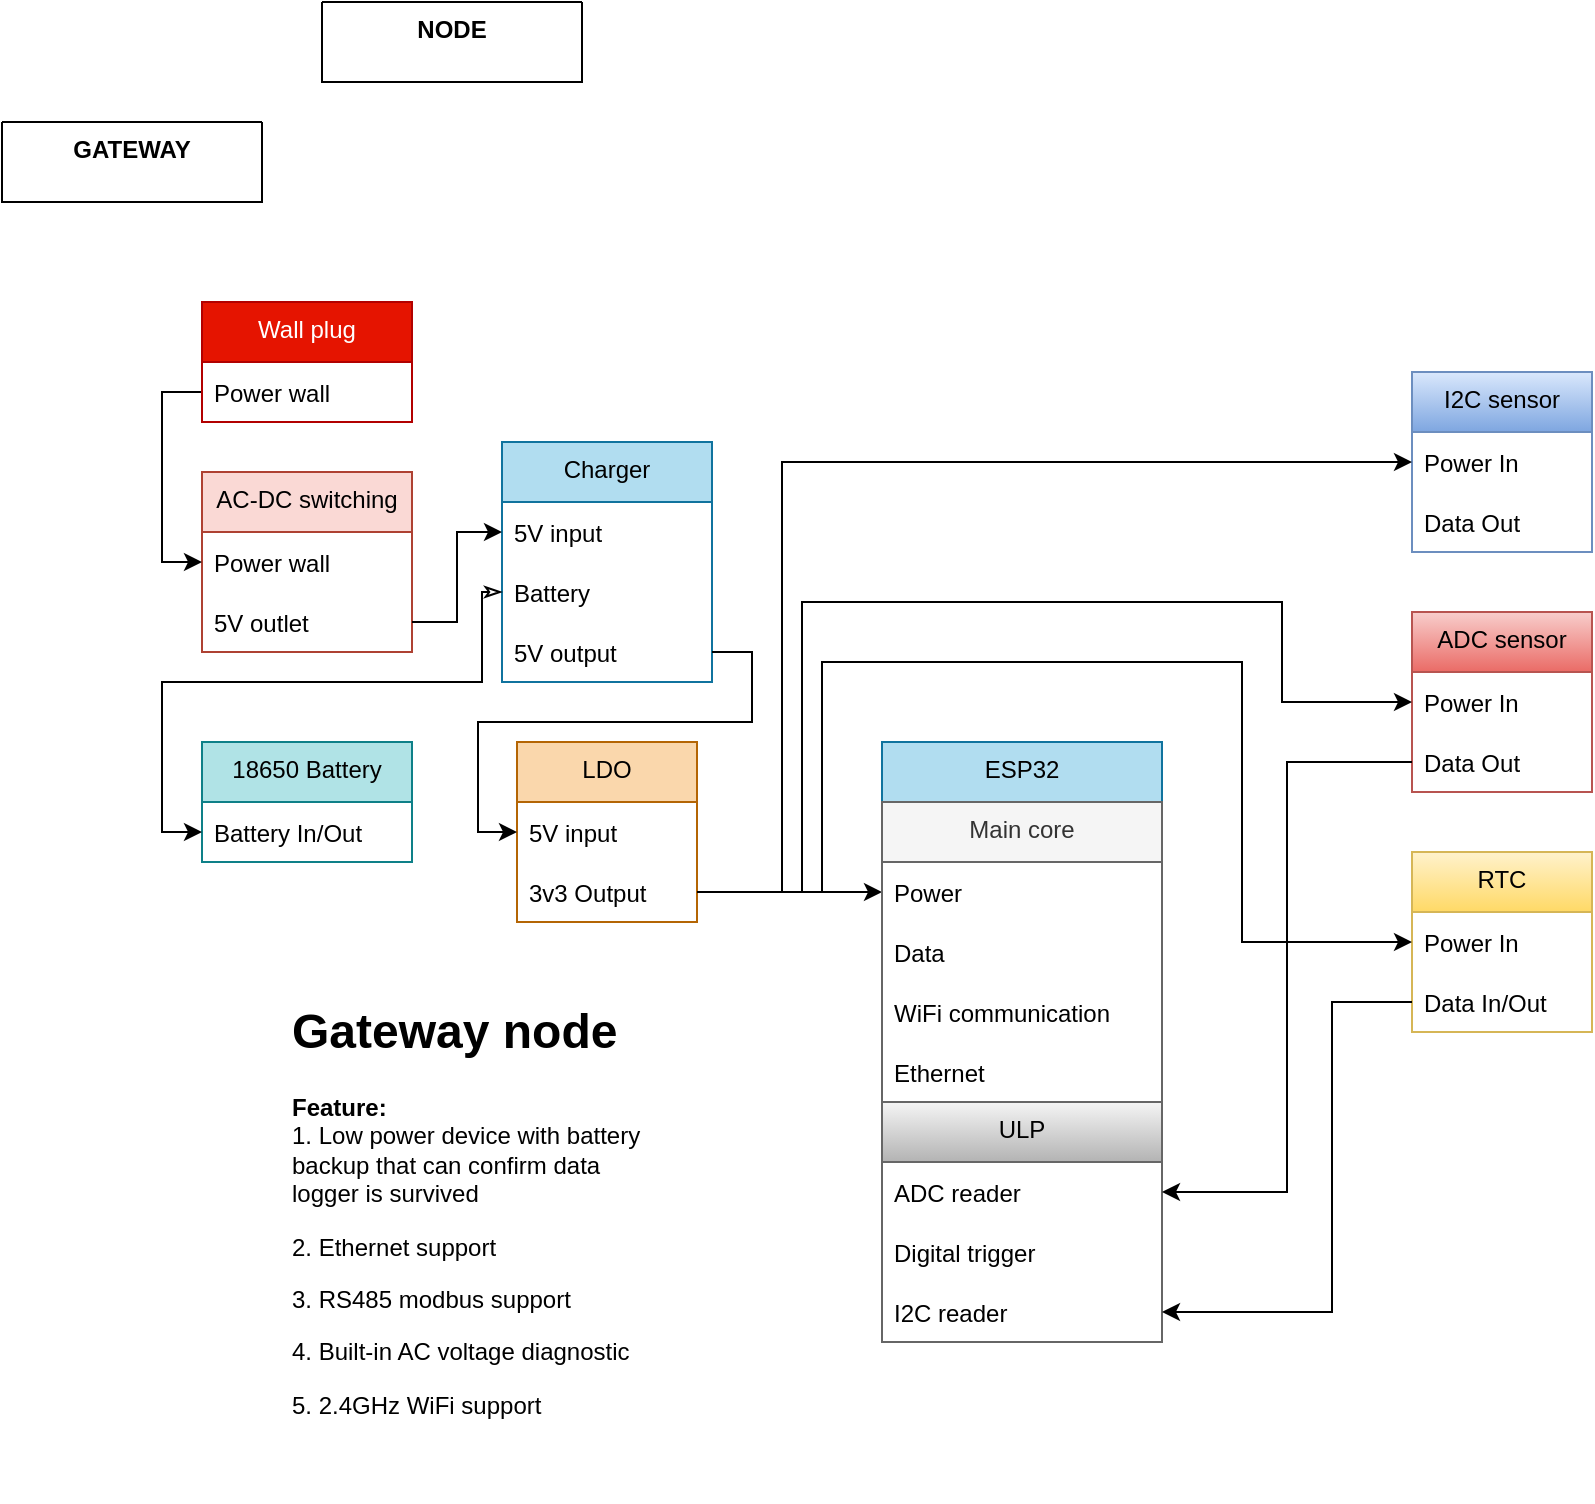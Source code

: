 <mxfile version="15.7.3" type="github" pages="2">
  <diagram name="Page-1" id="e3a06f82-3646-2815-327d-82caf3d4e204">
    <mxGraphModel dx="2734.5" dy="494" grid="1" gridSize="10" guides="1" tooltips="1" connect="1" arrows="1" fold="1" page="1" pageScale="1.5" pageWidth="1169" pageHeight="826" background="none" math="0" shadow="0">
      <root>
        <mxCell id="0" style=";html=1;" />
        <mxCell id="1" style=";html=1;" parent="0" />
        <mxCell id="XMD76RL37pbiU1rt2sJJ-2" value="NODE" style="swimlane;startSize=0;verticalAlign=top;" parent="1" vertex="1" collapsed="1">
          <mxGeometry x="80" y="440" width="130" height="40" as="geometry">
            <mxRectangle x="80" y="440" width="790" height="600" as="alternateBounds" />
          </mxGeometry>
        </mxCell>
        <mxCell id="XMD76RL37pbiU1rt2sJJ-27" value="RTC" style="swimlane;fontStyle=0;childLayout=stackLayout;horizontal=1;startSize=30;horizontalStack=0;resizeParent=1;resizeParentMax=0;resizeLast=0;collapsible=1;marginBottom=0;verticalAlign=top;fillColor=#fff2cc;strokeColor=#d6b656;gradientColor=#ffd966;" parent="XMD76RL37pbiU1rt2sJJ-2" vertex="1">
          <mxGeometry x="645" y="290" width="90" height="90" as="geometry" />
        </mxCell>
        <mxCell id="XMD76RL37pbiU1rt2sJJ-28" value="Power In" style="text;strokeColor=none;fillColor=none;align=left;verticalAlign=middle;spacingLeft=4;spacingRight=4;overflow=hidden;points=[[0,0.5],[1,0.5]];portConstraint=eastwest;rotatable=0;" parent="XMD76RL37pbiU1rt2sJJ-27" vertex="1">
          <mxGeometry y="30" width="90" height="30" as="geometry" />
        </mxCell>
        <mxCell id="XMD76RL37pbiU1rt2sJJ-29" value="Data In/Out" style="text;strokeColor=none;fillColor=none;align=left;verticalAlign=middle;spacingLeft=4;spacingRight=4;overflow=hidden;points=[[0,0.5],[1,0.5]];portConstraint=eastwest;rotatable=0;" parent="XMD76RL37pbiU1rt2sJJ-27" vertex="1">
          <mxGeometry y="60" width="90" height="30" as="geometry" />
        </mxCell>
        <mxCell id="XMD76RL37pbiU1rt2sJJ-34" value="LDO" style="swimlane;fontStyle=0;childLayout=stackLayout;horizontal=1;startSize=30;horizontalStack=0;resizeParent=1;resizeParentMax=0;resizeLast=0;collapsible=1;marginBottom=0;verticalAlign=top;fillColor=#fad7ac;strokeColor=#b46504;" parent="XMD76RL37pbiU1rt2sJJ-2" vertex="1">
          <mxGeometry x="205" y="235" width="90" height="90" as="geometry" />
        </mxCell>
        <mxCell id="XMD76RL37pbiU1rt2sJJ-35" value="3-4.2v Input" style="text;strokeColor=none;fillColor=none;align=left;verticalAlign=middle;spacingLeft=4;spacingRight=4;overflow=hidden;points=[[0,0.5],[1,0.5]];portConstraint=eastwest;rotatable=0;" parent="XMD76RL37pbiU1rt2sJJ-34" vertex="1">
          <mxGeometry y="30" width="90" height="30" as="geometry" />
        </mxCell>
        <mxCell id="XMD76RL37pbiU1rt2sJJ-36" value="3v3 Output" style="text;strokeColor=none;fillColor=none;align=left;verticalAlign=middle;spacingLeft=4;spacingRight=4;overflow=hidden;points=[[0,0.5],[1,0.5]];portConstraint=eastwest;rotatable=0;" parent="XMD76RL37pbiU1rt2sJJ-34" vertex="1">
          <mxGeometry y="60" width="90" height="30" as="geometry" />
        </mxCell>
        <mxCell id="XMD76RL37pbiU1rt2sJJ-54" value="18650 Battery" style="swimlane;fontStyle=0;childLayout=stackLayout;horizontal=1;startSize=30;horizontalStack=0;resizeParent=1;resizeParentMax=0;resizeLast=0;collapsible=1;marginBottom=0;verticalAlign=top;fillColor=#fad9d5;strokeColor=#ae4132;" parent="XMD76RL37pbiU1rt2sJJ-2" vertex="1">
          <mxGeometry x="40" y="235" width="105" height="90" as="geometry" />
        </mxCell>
        <mxCell id="XMD76RL37pbiU1rt2sJJ-55" value="Power In" style="text;strokeColor=none;fillColor=none;align=left;verticalAlign=middle;spacingLeft=4;spacingRight=4;overflow=hidden;points=[[0,0.5],[1,0.5]];portConstraint=eastwest;rotatable=0;" parent="XMD76RL37pbiU1rt2sJJ-54" vertex="1">
          <mxGeometry y="30" width="105" height="30" as="geometry" />
        </mxCell>
        <mxCell id="XMD76RL37pbiU1rt2sJJ-56" value="Power out" style="text;strokeColor=none;fillColor=none;align=left;verticalAlign=middle;spacingLeft=4;spacingRight=4;overflow=hidden;points=[[0,0.5],[1,0.5]];portConstraint=eastwest;rotatable=0;" parent="XMD76RL37pbiU1rt2sJJ-54" vertex="1">
          <mxGeometry y="60" width="105" height="30" as="geometry" />
        </mxCell>
        <mxCell id="XMD76RL37pbiU1rt2sJJ-57" value="ADC sensor" style="swimlane;fontStyle=0;childLayout=stackLayout;horizontal=1;startSize=30;horizontalStack=0;resizeParent=1;resizeParentMax=0;resizeLast=0;collapsible=1;marginBottom=0;verticalAlign=top;fillColor=#f8cecc;strokeColor=#b85450;gradientColor=#ea6b66;" parent="XMD76RL37pbiU1rt2sJJ-2" vertex="1">
          <mxGeometry x="645" y="170" width="90" height="90" as="geometry" />
        </mxCell>
        <mxCell id="XMD76RL37pbiU1rt2sJJ-58" value="Power In" style="text;strokeColor=none;fillColor=none;align=left;verticalAlign=middle;spacingLeft=4;spacingRight=4;overflow=hidden;points=[[0,0.5],[1,0.5]];portConstraint=eastwest;rotatable=0;" parent="XMD76RL37pbiU1rt2sJJ-57" vertex="1">
          <mxGeometry y="30" width="90" height="30" as="geometry" />
        </mxCell>
        <mxCell id="XMD76RL37pbiU1rt2sJJ-59" value="Data Out" style="text;strokeColor=none;fillColor=none;align=left;verticalAlign=middle;spacingLeft=4;spacingRight=4;overflow=hidden;points=[[0,0.5],[1,0.5]];portConstraint=eastwest;rotatable=0;" parent="XMD76RL37pbiU1rt2sJJ-57" vertex="1">
          <mxGeometry y="60" width="90" height="30" as="geometry" />
        </mxCell>
        <mxCell id="XMD76RL37pbiU1rt2sJJ-61" value="I2C sensor" style="swimlane;fontStyle=0;childLayout=stackLayout;horizontal=1;startSize=30;horizontalStack=0;resizeParent=1;resizeParentMax=0;resizeLast=0;collapsible=1;marginBottom=0;verticalAlign=top;fillColor=#dae8fc;strokeColor=#6c8ebf;gradientColor=#7ea6e0;" parent="XMD76RL37pbiU1rt2sJJ-2" vertex="1">
          <mxGeometry x="645" y="50" width="90" height="90" as="geometry" />
        </mxCell>
        <mxCell id="XMD76RL37pbiU1rt2sJJ-62" value="Power In" style="text;strokeColor=none;fillColor=none;align=left;verticalAlign=middle;spacingLeft=4;spacingRight=4;overflow=hidden;points=[[0,0.5],[1,0.5]];portConstraint=eastwest;rotatable=0;" parent="XMD76RL37pbiU1rt2sJJ-61" vertex="1">
          <mxGeometry y="30" width="90" height="30" as="geometry" />
        </mxCell>
        <mxCell id="XMD76RL37pbiU1rt2sJJ-63" value="Data Out" style="text;strokeColor=none;fillColor=none;align=left;verticalAlign=middle;spacingLeft=4;spacingRight=4;overflow=hidden;points=[[0,0.5],[1,0.5]];portConstraint=eastwest;rotatable=0;" parent="XMD76RL37pbiU1rt2sJJ-61" vertex="1">
          <mxGeometry y="60" width="90" height="30" as="geometry" />
        </mxCell>
        <mxCell id="XMD76RL37pbiU1rt2sJJ-65" value="" style="edgeStyle=orthogonalEdgeStyle;rounded=0;orthogonalLoop=1;jettySize=auto;html=1;entryX=0;entryY=0.5;entryDx=0;entryDy=0;" parent="XMD76RL37pbiU1rt2sJJ-2" source="XMD76RL37pbiU1rt2sJJ-56" target="XMD76RL37pbiU1rt2sJJ-35" edge="1">
          <mxGeometry relative="1" as="geometry" />
        </mxCell>
        <mxCell id="XMD76RL37pbiU1rt2sJJ-66" value="Mosfet" style="swimlane;fontStyle=0;childLayout=stackLayout;horizontal=1;startSize=30;horizontalStack=0;resizeParent=1;resizeParentMax=0;resizeLast=0;collapsible=1;marginBottom=0;verticalAlign=top;fillColor=#d0cee2;strokeColor=#56517e;" parent="XMD76RL37pbiU1rt2sJJ-2" vertex="1">
          <mxGeometry x="405" y="35" width="90" height="120" as="geometry" />
        </mxCell>
        <mxCell id="XMD76RL37pbiU1rt2sJJ-67" value="Power In" style="text;strokeColor=none;fillColor=none;align=left;verticalAlign=middle;spacingLeft=4;spacingRight=4;overflow=hidden;points=[[0,0.5],[1,0.5]];portConstraint=eastwest;rotatable=0;" parent="XMD76RL37pbiU1rt2sJJ-66" vertex="1">
          <mxGeometry y="30" width="90" height="30" as="geometry" />
        </mxCell>
        <mxCell id="XMD76RL37pbiU1rt2sJJ-69" value="Trigger" style="text;strokeColor=none;fillColor=none;align=left;verticalAlign=middle;spacingLeft=4;spacingRight=4;overflow=hidden;points=[[0,0.5],[1,0.5]];portConstraint=eastwest;rotatable=0;" parent="XMD76RL37pbiU1rt2sJJ-66" vertex="1">
          <mxGeometry y="60" width="90" height="30" as="geometry" />
        </mxCell>
        <mxCell id="XMD76RL37pbiU1rt2sJJ-68" value="Power out" style="text;strokeColor=none;fillColor=none;align=left;verticalAlign=middle;spacingLeft=4;spacingRight=4;overflow=hidden;points=[[0,0.5],[1,0.5]];portConstraint=eastwest;rotatable=0;" parent="XMD76RL37pbiU1rt2sJJ-66" vertex="1">
          <mxGeometry y="90" width="90" height="30" as="geometry" />
        </mxCell>
        <mxCell id="XMD76RL37pbiU1rt2sJJ-70" style="edgeStyle=orthogonalEdgeStyle;rounded=0;orthogonalLoop=1;jettySize=auto;html=1;exitX=1;exitY=0.5;exitDx=0;exitDy=0;" parent="XMD76RL37pbiU1rt2sJJ-2" source="XMD76RL37pbiU1rt2sJJ-68" target="XMD76RL37pbiU1rt2sJJ-62" edge="1">
          <mxGeometry relative="1" as="geometry" />
        </mxCell>
        <mxCell id="XMD76RL37pbiU1rt2sJJ-71" style="edgeStyle=orthogonalEdgeStyle;rounded=0;orthogonalLoop=1;jettySize=auto;html=1;exitX=1;exitY=0.5;exitDx=0;exitDy=0;entryX=0;entryY=0.5;entryDx=0;entryDy=0;" parent="XMD76RL37pbiU1rt2sJJ-2" source="XMD76RL37pbiU1rt2sJJ-68" target="XMD76RL37pbiU1rt2sJJ-58" edge="1">
          <mxGeometry relative="1" as="geometry" />
        </mxCell>
        <mxCell id="XMD76RL37pbiU1rt2sJJ-72" style="edgeStyle=orthogonalEdgeStyle;rounded=0;orthogonalLoop=1;jettySize=auto;html=1;exitX=1;exitY=0.5;exitDx=0;exitDy=0;" parent="XMD76RL37pbiU1rt2sJJ-2" source="XMD76RL37pbiU1rt2sJJ-68" target="XMD76RL37pbiU1rt2sJJ-28" edge="1">
          <mxGeometry relative="1" as="geometry">
            <Array as="points">
              <mxPoint x="545" y="140" />
              <mxPoint x="545" y="335" />
            </Array>
          </mxGeometry>
        </mxCell>
        <mxCell id="XMD76RL37pbiU1rt2sJJ-73" style="edgeStyle=orthogonalEdgeStyle;rounded=0;orthogonalLoop=1;jettySize=auto;html=1;exitX=1;exitY=0.5;exitDx=0;exitDy=0;entryX=0;entryY=0.5;entryDx=0;entryDy=0;" parent="XMD76RL37pbiU1rt2sJJ-2" source="XMD76RL37pbiU1rt2sJJ-36" target="XMD76RL37pbiU1rt2sJJ-32" edge="1">
          <mxGeometry relative="1" as="geometry" />
        </mxCell>
        <mxCell id="XMD76RL37pbiU1rt2sJJ-74" value="ESP32" style="swimlane;fontStyle=0;childLayout=stackLayout;horizontal=1;startSize=30;horizontalStack=0;resizeParent=1;resizeParentMax=0;resizeLast=0;collapsible=1;marginBottom=0;verticalAlign=top;fillColor=#b1ddf0;strokeColor=#10739e;" parent="XMD76RL37pbiU1rt2sJJ-2" vertex="1">
          <mxGeometry x="380" y="235" width="140" height="300" as="geometry">
            <mxRectangle x="395" y="860" width="70" height="30" as="alternateBounds" />
          </mxGeometry>
        </mxCell>
        <mxCell id="XMD76RL37pbiU1rt2sJJ-31" value="Main core" style="swimlane;fontStyle=0;childLayout=stackLayout;horizontal=1;startSize=30;horizontalStack=0;resizeParent=1;resizeParentMax=0;resizeLast=0;collapsible=1;marginBottom=0;verticalAlign=top;fillColor=#f5f5f5;fontColor=#333333;strokeColor=#666666;" parent="XMD76RL37pbiU1rt2sJJ-74" vertex="1">
          <mxGeometry y="30" width="140" height="150" as="geometry">
            <mxRectangle y="30" width="140" height="30" as="alternateBounds" />
          </mxGeometry>
        </mxCell>
        <mxCell id="XMD76RL37pbiU1rt2sJJ-32" value="Power" style="text;strokeColor=none;fillColor=none;align=left;verticalAlign=middle;spacingLeft=4;spacingRight=4;overflow=hidden;points=[[0,0.5],[1,0.5]];portConstraint=eastwest;rotatable=0;" parent="XMD76RL37pbiU1rt2sJJ-31" vertex="1">
          <mxGeometry y="30" width="140" height="30" as="geometry" />
        </mxCell>
        <mxCell id="XMD76RL37pbiU1rt2sJJ-33" value="Data" style="text;strokeColor=none;fillColor=none;align=left;verticalAlign=middle;spacingLeft=4;spacingRight=4;overflow=hidden;points=[[0,0.5],[1,0.5]];portConstraint=eastwest;rotatable=0;" parent="XMD76RL37pbiU1rt2sJJ-31" vertex="1">
          <mxGeometry y="60" width="140" height="30" as="geometry" />
        </mxCell>
        <mxCell id="XMD76RL37pbiU1rt2sJJ-85" value="WiFi communication" style="text;strokeColor=none;fillColor=none;align=left;verticalAlign=middle;spacingLeft=4;spacingRight=4;overflow=hidden;points=[[0,0.5],[1,0.5]];portConstraint=eastwest;rotatable=0;" parent="XMD76RL37pbiU1rt2sJJ-31" vertex="1">
          <mxGeometry y="90" width="140" height="30" as="geometry" />
        </mxCell>
        <mxCell id="XMD76RL37pbiU1rt2sJJ-86" value="List Item" style="text;strokeColor=none;fillColor=none;align=left;verticalAlign=middle;spacingLeft=4;spacingRight=4;overflow=hidden;points=[[0,0.5],[1,0.5]];portConstraint=eastwest;rotatable=0;" parent="XMD76RL37pbiU1rt2sJJ-31" vertex="1">
          <mxGeometry y="120" width="140" height="30" as="geometry" />
        </mxCell>
        <mxCell id="XMD76RL37pbiU1rt2sJJ-81" value="ULP" style="swimlane;fontStyle=0;childLayout=stackLayout;horizontal=1;startSize=30;horizontalStack=0;resizeParent=1;resizeParentMax=0;resizeLast=0;collapsible=1;marginBottom=0;verticalAlign=top;fillColor=#f5f5f5;gradientColor=#b3b3b3;strokeColor=#666666;" parent="XMD76RL37pbiU1rt2sJJ-74" vertex="1">
          <mxGeometry y="180" width="140" height="120" as="geometry" />
        </mxCell>
        <mxCell id="XMD76RL37pbiU1rt2sJJ-82" value="ADC reader" style="text;strokeColor=none;fillColor=none;align=left;verticalAlign=middle;spacingLeft=4;spacingRight=4;overflow=hidden;points=[[0,0.5],[1,0.5]];portConstraint=eastwest;rotatable=0;" parent="XMD76RL37pbiU1rt2sJJ-81" vertex="1">
          <mxGeometry y="30" width="140" height="30" as="geometry" />
        </mxCell>
        <mxCell id="XMD76RL37pbiU1rt2sJJ-83" value="Digital trigger" style="text;strokeColor=none;fillColor=none;align=left;verticalAlign=middle;spacingLeft=4;spacingRight=4;overflow=hidden;points=[[0,0.5],[1,0.5]];portConstraint=eastwest;rotatable=0;" parent="XMD76RL37pbiU1rt2sJJ-81" vertex="1">
          <mxGeometry y="60" width="140" height="30" as="geometry" />
        </mxCell>
        <mxCell id="XMD76RL37pbiU1rt2sJJ-84" value="I2C reader" style="text;strokeColor=none;fillColor=none;align=left;verticalAlign=middle;spacingLeft=4;spacingRight=4;overflow=hidden;points=[[0,0.5],[1,0.5]];portConstraint=eastwest;rotatable=0;" parent="XMD76RL37pbiU1rt2sJJ-81" vertex="1">
          <mxGeometry y="90" width="140" height="30" as="geometry" />
        </mxCell>
        <mxCell id="XMD76RL37pbiU1rt2sJJ-80" style="edgeStyle=orthogonalEdgeStyle;rounded=0;orthogonalLoop=1;jettySize=auto;html=1;exitX=1;exitY=0.5;exitDx=0;exitDy=0;entryX=0;entryY=0.5;entryDx=0;entryDy=0;" parent="XMD76RL37pbiU1rt2sJJ-2" source="XMD76RL37pbiU1rt2sJJ-36" target="XMD76RL37pbiU1rt2sJJ-67" edge="1">
          <mxGeometry relative="1" as="geometry">
            <Array as="points">
              <mxPoint x="325" y="310" />
              <mxPoint x="325" y="80" />
            </Array>
          </mxGeometry>
        </mxCell>
        <mxCell id="XMD76RL37pbiU1rt2sJJ-87" style="edgeStyle=orthogonalEdgeStyle;rounded=0;orthogonalLoop=1;jettySize=auto;html=1;entryX=0;entryY=0.5;entryDx=0;entryDy=0;" parent="XMD76RL37pbiU1rt2sJJ-2" source="XMD76RL37pbiU1rt2sJJ-83" target="XMD76RL37pbiU1rt2sJJ-69" edge="1">
          <mxGeometry relative="1" as="geometry" />
        </mxCell>
        <mxCell id="XMD76RL37pbiU1rt2sJJ-88" style="edgeStyle=orthogonalEdgeStyle;rounded=0;orthogonalLoop=1;jettySize=auto;html=1;exitX=0;exitY=0.5;exitDx=0;exitDy=0;entryX=1;entryY=0.5;entryDx=0;entryDy=0;" parent="XMD76RL37pbiU1rt2sJJ-2" source="XMD76RL37pbiU1rt2sJJ-59" target="XMD76RL37pbiU1rt2sJJ-82" edge="1">
          <mxGeometry relative="1" as="geometry" />
        </mxCell>
        <mxCell id="XMD76RL37pbiU1rt2sJJ-89" style="edgeStyle=orthogonalEdgeStyle;rounded=0;orthogonalLoop=1;jettySize=auto;html=1;" parent="XMD76RL37pbiU1rt2sJJ-2" source="XMD76RL37pbiU1rt2sJJ-29" target="XMD76RL37pbiU1rt2sJJ-84" edge="1">
          <mxGeometry relative="1" as="geometry">
            <Array as="points">
              <mxPoint x="605" y="365" />
              <mxPoint x="605" y="520" />
            </Array>
          </mxGeometry>
        </mxCell>
        <mxCell id="XMD76RL37pbiU1rt2sJJ-91" value="&lt;h1&gt;Sensor node&lt;/h1&gt;&lt;p&gt;&lt;b&gt;Feature:&amp;nbsp;&lt;/b&gt;&lt;br&gt;1. Ultra low power device&amp;nbsp;&lt;br&gt;Only single cell of 18650 can last long 1 year&lt;/p&gt;&lt;p&gt;2. Easy&amp;nbsp; to install. No need to wiring to main power&lt;/p&gt;&lt;p&gt;3. Various sensor available, such as CO2 sensor,&amp;nbsp;&lt;/p&gt;" style="text;html=1;strokeColor=none;fillColor=none;spacing=5;spacingTop=-20;whiteSpace=wrap;overflow=hidden;rounded=0;verticalAlign=top;" parent="XMD76RL37pbiU1rt2sJJ-2" vertex="1">
          <mxGeometry x="80" y="360" width="190" height="200" as="geometry" />
        </mxCell>
        <mxCell id="BbWSfJnTRF37Q9F3cxFi-1" value="GATEWAY" style="swimlane;startSize=0;verticalAlign=top;" vertex="1" collapsed="1" parent="1">
          <mxGeometry x="-80" y="500" width="130" height="40" as="geometry">
            <mxRectangle x="-40" y="540" width="790" height="600" as="alternateBounds" />
          </mxGeometry>
        </mxCell>
        <mxCell id="BbWSfJnTRF37Q9F3cxFi-2" value="RTC" style="swimlane;fontStyle=0;childLayout=stackLayout;horizontal=1;startSize=30;horizontalStack=0;resizeParent=1;resizeParentMax=0;resizeLast=0;collapsible=1;marginBottom=0;verticalAlign=top;fillColor=#fff2cc;strokeColor=#d6b656;gradientColor=#ffd966;" vertex="1" parent="1">
          <mxGeometry x="625" y="865" width="90" height="90" as="geometry" />
        </mxCell>
        <mxCell id="BbWSfJnTRF37Q9F3cxFi-3" value="Power In" style="text;strokeColor=none;fillColor=none;align=left;verticalAlign=middle;spacingLeft=4;spacingRight=4;overflow=hidden;points=[[0,0.5],[1,0.5]];portConstraint=eastwest;rotatable=0;" vertex="1" parent="BbWSfJnTRF37Q9F3cxFi-2">
          <mxGeometry y="30" width="90" height="30" as="geometry" />
        </mxCell>
        <mxCell id="BbWSfJnTRF37Q9F3cxFi-4" value="Data In/Out" style="text;strokeColor=none;fillColor=none;align=left;verticalAlign=middle;spacingLeft=4;spacingRight=4;overflow=hidden;points=[[0,0.5],[1,0.5]];portConstraint=eastwest;rotatable=0;" vertex="1" parent="BbWSfJnTRF37Q9F3cxFi-2">
          <mxGeometry y="60" width="90" height="30" as="geometry" />
        </mxCell>
        <mxCell id="BbWSfJnTRF37Q9F3cxFi-5" value="LDO" style="swimlane;fontStyle=0;childLayout=stackLayout;horizontal=1;startSize=30;horizontalStack=0;resizeParent=1;resizeParentMax=0;resizeLast=0;collapsible=1;marginBottom=0;verticalAlign=top;fillColor=#fad7ac;strokeColor=#b46504;" vertex="1" parent="1">
          <mxGeometry x="177.5" y="810" width="90" height="90" as="geometry" />
        </mxCell>
        <mxCell id="BbWSfJnTRF37Q9F3cxFi-6" value="5V input" style="text;strokeColor=none;fillColor=none;align=left;verticalAlign=middle;spacingLeft=4;spacingRight=4;overflow=hidden;points=[[0,0.5],[1,0.5]];portConstraint=eastwest;rotatable=0;" vertex="1" parent="BbWSfJnTRF37Q9F3cxFi-5">
          <mxGeometry y="30" width="90" height="30" as="geometry" />
        </mxCell>
        <mxCell id="BbWSfJnTRF37Q9F3cxFi-7" value="3v3 Output" style="text;strokeColor=none;fillColor=none;align=left;verticalAlign=middle;spacingLeft=4;spacingRight=4;overflow=hidden;points=[[0,0.5],[1,0.5]];portConstraint=eastwest;rotatable=0;" vertex="1" parent="BbWSfJnTRF37Q9F3cxFi-5">
          <mxGeometry y="60" width="90" height="30" as="geometry" />
        </mxCell>
        <mxCell id="BbWSfJnTRF37Q9F3cxFi-8" value="18650 Battery" style="swimlane;fontStyle=0;childLayout=stackLayout;horizontal=1;startSize=30;horizontalStack=0;resizeParent=1;resizeParentMax=0;resizeLast=0;collapsible=1;marginBottom=0;verticalAlign=top;fillColor=#b0e3e6;strokeColor=#0e8088;" vertex="1" parent="1">
          <mxGeometry x="20" y="810" width="105" height="60" as="geometry" />
        </mxCell>
        <mxCell id="BbWSfJnTRF37Q9F3cxFi-10" value="Battery In/Out" style="text;strokeColor=none;fillColor=none;align=left;verticalAlign=middle;spacingLeft=4;spacingRight=4;overflow=hidden;points=[[0,0.5],[1,0.5]];portConstraint=eastwest;rotatable=0;" vertex="1" parent="BbWSfJnTRF37Q9F3cxFi-8">
          <mxGeometry y="30" width="105" height="30" as="geometry" />
        </mxCell>
        <mxCell id="BbWSfJnTRF37Q9F3cxFi-11" value="ADC sensor" style="swimlane;fontStyle=0;childLayout=stackLayout;horizontal=1;startSize=30;horizontalStack=0;resizeParent=1;resizeParentMax=0;resizeLast=0;collapsible=1;marginBottom=0;verticalAlign=top;fillColor=#f8cecc;strokeColor=#b85450;gradientColor=#ea6b66;" vertex="1" parent="1">
          <mxGeometry x="625" y="745" width="90" height="90" as="geometry" />
        </mxCell>
        <mxCell id="BbWSfJnTRF37Q9F3cxFi-12" value="Power In" style="text;strokeColor=none;fillColor=none;align=left;verticalAlign=middle;spacingLeft=4;spacingRight=4;overflow=hidden;points=[[0,0.5],[1,0.5]];portConstraint=eastwest;rotatable=0;" vertex="1" parent="BbWSfJnTRF37Q9F3cxFi-11">
          <mxGeometry y="30" width="90" height="30" as="geometry" />
        </mxCell>
        <mxCell id="BbWSfJnTRF37Q9F3cxFi-13" value="Data Out" style="text;strokeColor=none;fillColor=none;align=left;verticalAlign=middle;spacingLeft=4;spacingRight=4;overflow=hidden;points=[[0,0.5],[1,0.5]];portConstraint=eastwest;rotatable=0;" vertex="1" parent="BbWSfJnTRF37Q9F3cxFi-11">
          <mxGeometry y="60" width="90" height="30" as="geometry" />
        </mxCell>
        <mxCell id="BbWSfJnTRF37Q9F3cxFi-14" value="I2C sensor" style="swimlane;fontStyle=0;childLayout=stackLayout;horizontal=1;startSize=30;horizontalStack=0;resizeParent=1;resizeParentMax=0;resizeLast=0;collapsible=1;marginBottom=0;verticalAlign=top;fillColor=#dae8fc;strokeColor=#6c8ebf;gradientColor=#7ea6e0;" vertex="1" parent="1">
          <mxGeometry x="625" y="625" width="90" height="90" as="geometry" />
        </mxCell>
        <mxCell id="BbWSfJnTRF37Q9F3cxFi-15" value="Power In" style="text;strokeColor=none;fillColor=none;align=left;verticalAlign=middle;spacingLeft=4;spacingRight=4;overflow=hidden;points=[[0,0.5],[1,0.5]];portConstraint=eastwest;rotatable=0;" vertex="1" parent="BbWSfJnTRF37Q9F3cxFi-14">
          <mxGeometry y="30" width="90" height="30" as="geometry" />
        </mxCell>
        <mxCell id="BbWSfJnTRF37Q9F3cxFi-16" value="Data Out" style="text;strokeColor=none;fillColor=none;align=left;verticalAlign=middle;spacingLeft=4;spacingRight=4;overflow=hidden;points=[[0,0.5],[1,0.5]];portConstraint=eastwest;rotatable=0;" vertex="1" parent="BbWSfJnTRF37Q9F3cxFi-14">
          <mxGeometry y="60" width="90" height="30" as="geometry" />
        </mxCell>
        <mxCell id="BbWSfJnTRF37Q9F3cxFi-25" style="edgeStyle=orthogonalEdgeStyle;rounded=0;orthogonalLoop=1;jettySize=auto;html=1;exitX=1;exitY=0.5;exitDx=0;exitDy=0;entryX=0;entryY=0.5;entryDx=0;entryDy=0;" edge="1" parent="1" source="BbWSfJnTRF37Q9F3cxFi-7" target="BbWSfJnTRF37Q9F3cxFi-28">
          <mxGeometry relative="1" as="geometry" />
        </mxCell>
        <mxCell id="BbWSfJnTRF37Q9F3cxFi-26" value="ESP32" style="swimlane;fontStyle=0;childLayout=stackLayout;horizontal=1;startSize=30;horizontalStack=0;resizeParent=1;resizeParentMax=0;resizeLast=0;collapsible=1;marginBottom=0;verticalAlign=top;fillColor=#b1ddf0;strokeColor=#10739e;" vertex="1" parent="1">
          <mxGeometry x="360" y="810" width="140" height="300" as="geometry">
            <mxRectangle x="395" y="860" width="70" height="30" as="alternateBounds" />
          </mxGeometry>
        </mxCell>
        <mxCell id="BbWSfJnTRF37Q9F3cxFi-27" value="Main core" style="swimlane;fontStyle=0;childLayout=stackLayout;horizontal=1;startSize=30;horizontalStack=0;resizeParent=1;resizeParentMax=0;resizeLast=0;collapsible=1;marginBottom=0;verticalAlign=top;fillColor=#f5f5f5;fontColor=#333333;strokeColor=#666666;" vertex="1" parent="BbWSfJnTRF37Q9F3cxFi-26">
          <mxGeometry y="30" width="140" height="150" as="geometry">
            <mxRectangle y="30" width="140" height="30" as="alternateBounds" />
          </mxGeometry>
        </mxCell>
        <mxCell id="BbWSfJnTRF37Q9F3cxFi-28" value="Power" style="text;strokeColor=none;fillColor=none;align=left;verticalAlign=middle;spacingLeft=4;spacingRight=4;overflow=hidden;points=[[0,0.5],[1,0.5]];portConstraint=eastwest;rotatable=0;" vertex="1" parent="BbWSfJnTRF37Q9F3cxFi-27">
          <mxGeometry y="30" width="140" height="30" as="geometry" />
        </mxCell>
        <mxCell id="BbWSfJnTRF37Q9F3cxFi-29" value="Data" style="text;strokeColor=none;fillColor=none;align=left;verticalAlign=middle;spacingLeft=4;spacingRight=4;overflow=hidden;points=[[0,0.5],[1,0.5]];portConstraint=eastwest;rotatable=0;" vertex="1" parent="BbWSfJnTRF37Q9F3cxFi-27">
          <mxGeometry y="60" width="140" height="30" as="geometry" />
        </mxCell>
        <mxCell id="BbWSfJnTRF37Q9F3cxFi-30" value="WiFi communication" style="text;strokeColor=none;fillColor=none;align=left;verticalAlign=middle;spacingLeft=4;spacingRight=4;overflow=hidden;points=[[0,0.5],[1,0.5]];portConstraint=eastwest;rotatable=0;" vertex="1" parent="BbWSfJnTRF37Q9F3cxFi-27">
          <mxGeometry y="90" width="140" height="30" as="geometry" />
        </mxCell>
        <mxCell id="BbWSfJnTRF37Q9F3cxFi-31" value="Ethernet" style="text;strokeColor=none;fillColor=none;align=left;verticalAlign=middle;spacingLeft=4;spacingRight=4;overflow=hidden;points=[[0,0.5],[1,0.5]];portConstraint=eastwest;rotatable=0;" vertex="1" parent="BbWSfJnTRF37Q9F3cxFi-27">
          <mxGeometry y="120" width="140" height="30" as="geometry" />
        </mxCell>
        <mxCell id="BbWSfJnTRF37Q9F3cxFi-32" value="ULP" style="swimlane;fontStyle=0;childLayout=stackLayout;horizontal=1;startSize=30;horizontalStack=0;resizeParent=1;resizeParentMax=0;resizeLast=0;collapsible=1;marginBottom=0;verticalAlign=top;fillColor=#f5f5f5;gradientColor=#b3b3b3;strokeColor=#666666;" vertex="1" parent="BbWSfJnTRF37Q9F3cxFi-26">
          <mxGeometry y="180" width="140" height="120" as="geometry" />
        </mxCell>
        <mxCell id="BbWSfJnTRF37Q9F3cxFi-33" value="ADC reader" style="text;strokeColor=none;fillColor=none;align=left;verticalAlign=middle;spacingLeft=4;spacingRight=4;overflow=hidden;points=[[0,0.5],[1,0.5]];portConstraint=eastwest;rotatable=0;" vertex="1" parent="BbWSfJnTRF37Q9F3cxFi-32">
          <mxGeometry y="30" width="140" height="30" as="geometry" />
        </mxCell>
        <mxCell id="BbWSfJnTRF37Q9F3cxFi-34" value="Digital trigger" style="text;strokeColor=none;fillColor=none;align=left;verticalAlign=middle;spacingLeft=4;spacingRight=4;overflow=hidden;points=[[0,0.5],[1,0.5]];portConstraint=eastwest;rotatable=0;" vertex="1" parent="BbWSfJnTRF37Q9F3cxFi-32">
          <mxGeometry y="60" width="140" height="30" as="geometry" />
        </mxCell>
        <mxCell id="BbWSfJnTRF37Q9F3cxFi-35" value="I2C reader" style="text;strokeColor=none;fillColor=none;align=left;verticalAlign=middle;spacingLeft=4;spacingRight=4;overflow=hidden;points=[[0,0.5],[1,0.5]];portConstraint=eastwest;rotatable=0;" vertex="1" parent="BbWSfJnTRF37Q9F3cxFi-32">
          <mxGeometry y="90" width="140" height="30" as="geometry" />
        </mxCell>
        <mxCell id="BbWSfJnTRF37Q9F3cxFi-38" style="edgeStyle=orthogonalEdgeStyle;rounded=0;orthogonalLoop=1;jettySize=auto;html=1;exitX=0;exitY=0.5;exitDx=0;exitDy=0;entryX=1;entryY=0.5;entryDx=0;entryDy=0;" edge="1" parent="1" source="BbWSfJnTRF37Q9F3cxFi-13" target="BbWSfJnTRF37Q9F3cxFi-33">
          <mxGeometry relative="1" as="geometry" />
        </mxCell>
        <mxCell id="BbWSfJnTRF37Q9F3cxFi-39" style="edgeStyle=orthogonalEdgeStyle;rounded=0;orthogonalLoop=1;jettySize=auto;html=1;" edge="1" parent="1" source="BbWSfJnTRF37Q9F3cxFi-4" target="BbWSfJnTRF37Q9F3cxFi-35">
          <mxGeometry relative="1" as="geometry">
            <Array as="points">
              <mxPoint x="585" y="940" />
              <mxPoint x="585" y="1095" />
            </Array>
          </mxGeometry>
        </mxCell>
        <mxCell id="BbWSfJnTRF37Q9F3cxFi-40" value="&lt;h1&gt;Gateway node&lt;/h1&gt;&lt;p&gt;&lt;b&gt;Feature:&amp;nbsp;&lt;/b&gt;&lt;br&gt;1. Low power device with battery backup that can confirm data logger is survived&lt;br&gt;&lt;/p&gt;&lt;p&gt;2. Ethernet support&lt;/p&gt;&lt;p&gt;3. RS485 modbus support&lt;/p&gt;&lt;p&gt;4. Built-in AC voltage&amp;nbsp;diagnostic&lt;/p&gt;&lt;p&gt;5. 2.4GHz WiFi support&lt;/p&gt;" style="text;html=1;strokeColor=none;fillColor=none;spacing=5;spacingTop=-20;whiteSpace=wrap;overflow=hidden;rounded=0;verticalAlign=top;" vertex="1" parent="1">
          <mxGeometry x="60" y="935" width="190" height="255" as="geometry" />
        </mxCell>
        <mxCell id="BbWSfJnTRF37Q9F3cxFi-41" value="AC-DC switching" style="swimlane;fontStyle=0;childLayout=stackLayout;horizontal=1;startSize=30;horizontalStack=0;resizeParent=1;resizeParentMax=0;resizeLast=0;collapsible=1;marginBottom=0;verticalAlign=top;fillColor=#fad9d5;strokeColor=#ae4132;" vertex="1" parent="1">
          <mxGeometry x="20" y="675" width="105" height="90" as="geometry" />
        </mxCell>
        <mxCell id="BbWSfJnTRF37Q9F3cxFi-42" value="Power wall" style="text;strokeColor=none;fillColor=none;align=left;verticalAlign=middle;spacingLeft=4;spacingRight=4;overflow=hidden;points=[[0,0.5],[1,0.5]];portConstraint=eastwest;rotatable=0;" vertex="1" parent="BbWSfJnTRF37Q9F3cxFi-41">
          <mxGeometry y="30" width="105" height="30" as="geometry" />
        </mxCell>
        <mxCell id="BbWSfJnTRF37Q9F3cxFi-43" value="5V outlet" style="text;strokeColor=none;fillColor=none;align=left;verticalAlign=middle;spacingLeft=4;spacingRight=4;overflow=hidden;points=[[0,0.5],[1,0.5]];portConstraint=eastwest;rotatable=0;" vertex="1" parent="BbWSfJnTRF37Q9F3cxFi-41">
          <mxGeometry y="60" width="105" height="30" as="geometry" />
        </mxCell>
        <mxCell id="BbWSfJnTRF37Q9F3cxFi-56" style="edgeStyle=orthogonalEdgeStyle;rounded=0;orthogonalLoop=1;jettySize=auto;html=1;exitX=0;exitY=0.75;exitDx=0;exitDy=0;entryX=0;entryY=0.5;entryDx=0;entryDy=0;" edge="1" parent="1" source="BbWSfJnTRF37Q9F3cxFi-45" target="BbWSfJnTRF37Q9F3cxFi-42">
          <mxGeometry relative="1" as="geometry" />
        </mxCell>
        <mxCell id="BbWSfJnTRF37Q9F3cxFi-45" value="Wall plug" style="swimlane;fontStyle=0;childLayout=stackLayout;horizontal=1;startSize=30;horizontalStack=0;resizeParent=1;resizeParentMax=0;resizeLast=0;collapsible=1;marginBottom=0;verticalAlign=top;fillColor=#e51400;strokeColor=#B20000;fontColor=#ffffff;" vertex="1" parent="1">
          <mxGeometry x="20" y="590" width="105" height="60" as="geometry" />
        </mxCell>
        <mxCell id="BbWSfJnTRF37Q9F3cxFi-46" value="Power wall" style="text;strokeColor=none;fillColor=none;align=left;verticalAlign=middle;spacingLeft=4;spacingRight=4;overflow=hidden;points=[[0,0.5],[1,0.5]];portConstraint=eastwest;rotatable=0;" vertex="1" parent="BbWSfJnTRF37Q9F3cxFi-45">
          <mxGeometry y="30" width="105" height="30" as="geometry" />
        </mxCell>
        <mxCell id="BbWSfJnTRF37Q9F3cxFi-50" value="Charger" style="swimlane;fontStyle=0;childLayout=stackLayout;horizontal=1;startSize=30;horizontalStack=0;resizeParent=1;resizeParentMax=0;resizeLast=0;collapsible=1;marginBottom=0;verticalAlign=top;fillColor=#b1ddf0;strokeColor=#10739e;" vertex="1" parent="1">
          <mxGeometry x="170" y="660" width="105" height="120" as="geometry" />
        </mxCell>
        <mxCell id="BbWSfJnTRF37Q9F3cxFi-51" value="5V input" style="text;strokeColor=none;fillColor=none;align=left;verticalAlign=middle;spacingLeft=4;spacingRight=4;overflow=hidden;points=[[0,0.5],[1,0.5]];portConstraint=eastwest;rotatable=0;" vertex="1" parent="BbWSfJnTRF37Q9F3cxFi-50">
          <mxGeometry y="30" width="105" height="30" as="geometry" />
        </mxCell>
        <mxCell id="BbWSfJnTRF37Q9F3cxFi-52" value="Battery" style="text;strokeColor=none;fillColor=none;align=left;verticalAlign=middle;spacingLeft=4;spacingRight=4;overflow=hidden;points=[[0,0.5],[1,0.5]];portConstraint=eastwest;rotatable=0;" vertex="1" parent="BbWSfJnTRF37Q9F3cxFi-50">
          <mxGeometry y="60" width="105" height="30" as="geometry" />
        </mxCell>
        <mxCell id="BbWSfJnTRF37Q9F3cxFi-53" value="5V output" style="text;strokeColor=none;fillColor=none;align=left;verticalAlign=middle;spacingLeft=4;spacingRight=4;overflow=hidden;points=[[0,0.5],[1,0.5]];portConstraint=eastwest;rotatable=0;" vertex="1" parent="BbWSfJnTRF37Q9F3cxFi-50">
          <mxGeometry y="90" width="105" height="30" as="geometry" />
        </mxCell>
        <mxCell id="BbWSfJnTRF37Q9F3cxFi-57" style="edgeStyle=orthogonalEdgeStyle;rounded=0;orthogonalLoop=1;jettySize=auto;html=1;exitX=1;exitY=0.5;exitDx=0;exitDy=0;" edge="1" parent="1" source="BbWSfJnTRF37Q9F3cxFi-43" target="BbWSfJnTRF37Q9F3cxFi-51">
          <mxGeometry relative="1" as="geometry" />
        </mxCell>
        <mxCell id="BbWSfJnTRF37Q9F3cxFi-58" style="edgeStyle=orthogonalEdgeStyle;rounded=0;orthogonalLoop=1;jettySize=auto;html=1;exitX=0;exitY=0.5;exitDx=0;exitDy=0;entryX=0;entryY=0.5;entryDx=0;entryDy=0;startArrow=classicThin;startFill=0;" edge="1" parent="1" source="BbWSfJnTRF37Q9F3cxFi-52" target="BbWSfJnTRF37Q9F3cxFi-10">
          <mxGeometry relative="1" as="geometry">
            <Array as="points">
              <mxPoint x="160" y="735" />
              <mxPoint x="160" y="780" />
              <mxPoint y="780" />
              <mxPoint y="855" />
            </Array>
          </mxGeometry>
        </mxCell>
        <mxCell id="BbWSfJnTRF37Q9F3cxFi-59" style="edgeStyle=orthogonalEdgeStyle;rounded=0;orthogonalLoop=1;jettySize=auto;html=1;exitX=1;exitY=0.5;exitDx=0;exitDy=0;entryX=0;entryY=0.5;entryDx=0;entryDy=0;" edge="1" parent="1" source="BbWSfJnTRF37Q9F3cxFi-53" target="BbWSfJnTRF37Q9F3cxFi-6">
          <mxGeometry relative="1" as="geometry">
            <Array as="points">
              <mxPoint x="295" y="765" />
              <mxPoint x="295" y="800" />
              <mxPoint x="158" y="800" />
              <mxPoint x="158" y="855" />
            </Array>
          </mxGeometry>
        </mxCell>
        <mxCell id="BbWSfJnTRF37Q9F3cxFi-61" style="edgeStyle=orthogonalEdgeStyle;rounded=0;orthogonalLoop=1;jettySize=auto;html=1;exitX=1;exitY=0.5;exitDx=0;exitDy=0;entryX=0;entryY=0.5;entryDx=0;entryDy=0;startArrow=none;startFill=0;" edge="1" parent="1" source="BbWSfJnTRF37Q9F3cxFi-7" target="BbWSfJnTRF37Q9F3cxFi-15">
          <mxGeometry relative="1" as="geometry">
            <Array as="points">
              <mxPoint x="310" y="885" />
              <mxPoint x="310" y="670" />
            </Array>
          </mxGeometry>
        </mxCell>
        <mxCell id="BbWSfJnTRF37Q9F3cxFi-62" style="edgeStyle=orthogonalEdgeStyle;rounded=0;orthogonalLoop=1;jettySize=auto;html=1;exitX=1;exitY=0.5;exitDx=0;exitDy=0;entryX=0;entryY=0.5;entryDx=0;entryDy=0;startArrow=none;startFill=0;" edge="1" parent="1" source="BbWSfJnTRF37Q9F3cxFi-7" target="BbWSfJnTRF37Q9F3cxFi-12">
          <mxGeometry relative="1" as="geometry">
            <Array as="points">
              <mxPoint x="320" y="885" />
              <mxPoint x="320" y="740" />
              <mxPoint x="560" y="740" />
              <mxPoint x="560" y="790" />
            </Array>
          </mxGeometry>
        </mxCell>
        <mxCell id="BbWSfJnTRF37Q9F3cxFi-63" style="edgeStyle=orthogonalEdgeStyle;rounded=0;orthogonalLoop=1;jettySize=auto;html=1;exitX=1;exitY=0.5;exitDx=0;exitDy=0;entryX=0;entryY=0.5;entryDx=0;entryDy=0;startArrow=none;startFill=0;" edge="1" parent="1" source="BbWSfJnTRF37Q9F3cxFi-7" target="BbWSfJnTRF37Q9F3cxFi-3">
          <mxGeometry relative="1" as="geometry">
            <Array as="points">
              <mxPoint x="330" y="885" />
              <mxPoint x="330" y="770" />
              <mxPoint x="540" y="770" />
              <mxPoint x="540" y="910" />
            </Array>
          </mxGeometry>
        </mxCell>
      </root>
    </mxGraphModel>
  </diagram>
  <diagram id="8SdP2dJnm8jO6im2TvFw" name="Page-2">
    <mxGraphModel dx="1422" dy="716" grid="1" gridSize="10" guides="1" tooltips="1" connect="1" arrows="1" fold="1" page="1" pageScale="1" pageWidth="1169" pageHeight="827" math="0" shadow="0">
      <root>
        <mxCell id="xax5iDFqAJyiuMGsGxhJ-0" />
        <mxCell id="xax5iDFqAJyiuMGsGxhJ-1" parent="xax5iDFqAJyiuMGsGxhJ-0" />
      </root>
    </mxGraphModel>
  </diagram>
</mxfile>
